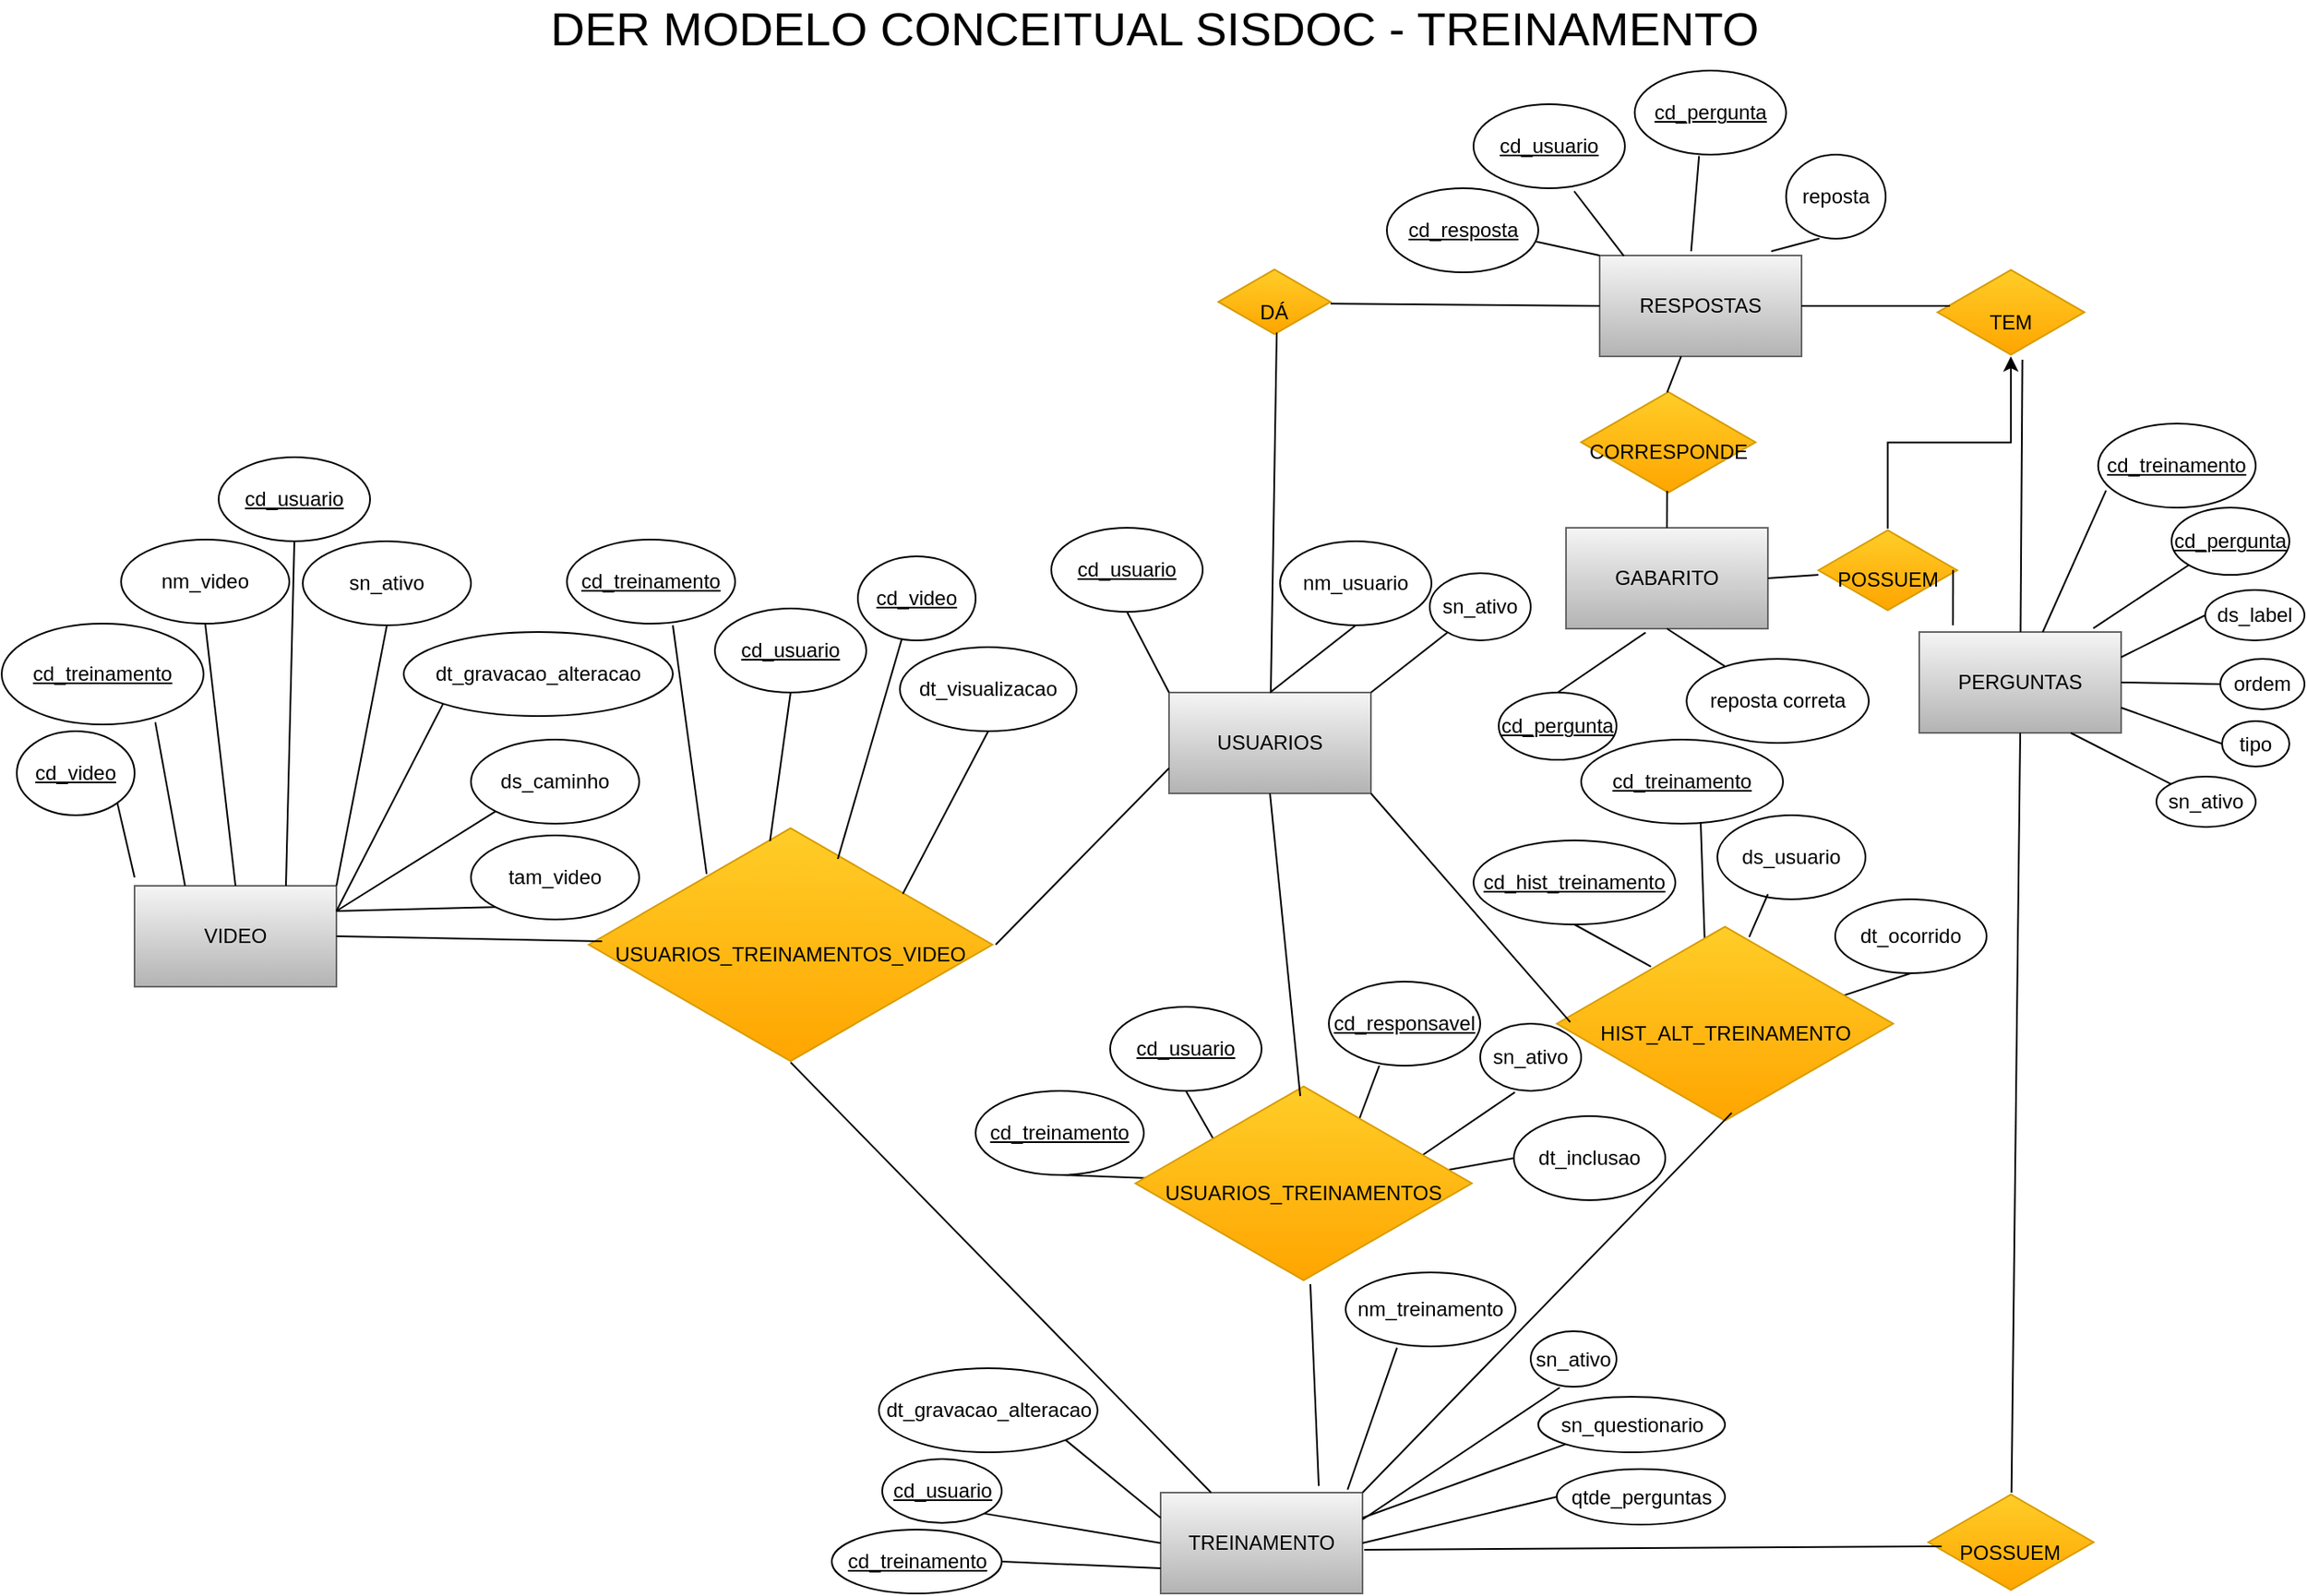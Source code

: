 <mxfile version="20.8.20" type="github">
  <diagram name="Página-1" id="wShxXtrG-JfoHBNT4NPI">
    <mxGraphModel dx="1257" dy="680" grid="1" gridSize="10" guides="1" tooltips="1" connect="1" arrows="1" fold="1" page="1" pageScale="1" pageWidth="1390" pageHeight="980" math="0" shadow="0">
      <root>
        <mxCell id="0" />
        <mxCell id="1" parent="0" />
        <mxCell id="j8kulYyNWZjgf7Js5gf3-1" value="&lt;font style=&quot;font-size: 28px;&quot;&gt;DER MODELO CONCEITUAL SISDOC - TREINAMENTO&lt;/font&gt;" style="text;html=1;strokeColor=none;fillColor=none;align=center;verticalAlign=middle;whiteSpace=wrap;rounded=0;" vertex="1" parent="1">
          <mxGeometry x="21" y="20" width="1349" height="30" as="geometry" />
        </mxCell>
        <mxCell id="j8kulYyNWZjgf7Js5gf3-2" value="VIDEO" style="rounded=0;whiteSpace=wrap;html=1;fillColor=#f5f5f5;gradientColor=#b3b3b3;strokeColor=#666666;" vertex="1" parent="1">
          <mxGeometry x="89" y="545" width="120" height="60" as="geometry" />
        </mxCell>
        <mxCell id="j8kulYyNWZjgf7Js5gf3-3" value="&lt;u&gt;cd_video&lt;/u&gt;" style="ellipse;whiteSpace=wrap;html=1;" vertex="1" parent="1">
          <mxGeometry x="19" y="453" width="70" height="50" as="geometry" />
        </mxCell>
        <mxCell id="j8kulYyNWZjgf7Js5gf3-4" value="&lt;u&gt;cd_treinamento&lt;/u&gt;" style="ellipse;whiteSpace=wrap;html=1;" vertex="1" parent="1">
          <mxGeometry x="10" y="389" width="120" height="60" as="geometry" />
        </mxCell>
        <mxCell id="j8kulYyNWZjgf7Js5gf3-5" value="nm_video" style="ellipse;whiteSpace=wrap;html=1;" vertex="1" parent="1">
          <mxGeometry x="81" y="339" width="100" height="50" as="geometry" />
        </mxCell>
        <mxCell id="j8kulYyNWZjgf7Js5gf3-6" value="&lt;u&gt;cd_usuario&lt;/u&gt;" style="ellipse;whiteSpace=wrap;html=1;" vertex="1" parent="1">
          <mxGeometry x="139" y="290" width="90" height="50" as="geometry" />
        </mxCell>
        <mxCell id="j8kulYyNWZjgf7Js5gf3-7" value="sn_ativo" style="ellipse;whiteSpace=wrap;html=1;" vertex="1" parent="1">
          <mxGeometry x="189.0" y="340" width="100" height="50" as="geometry" />
        </mxCell>
        <mxCell id="j8kulYyNWZjgf7Js5gf3-8" value="dt_gravacao_alteracao" style="ellipse;whiteSpace=wrap;html=1;" vertex="1" parent="1">
          <mxGeometry x="249.0" y="394" width="160" height="50" as="geometry" />
        </mxCell>
        <mxCell id="j8kulYyNWZjgf7Js5gf3-10" value="ds_caminho" style="ellipse;whiteSpace=wrap;html=1;" vertex="1" parent="1">
          <mxGeometry x="289" y="458" width="100" height="50" as="geometry" />
        </mxCell>
        <mxCell id="j8kulYyNWZjgf7Js5gf3-11" value="tam_video" style="ellipse;whiteSpace=wrap;html=1;" vertex="1" parent="1">
          <mxGeometry x="289" y="515" width="100" height="50" as="geometry" />
        </mxCell>
        <mxCell id="j8kulYyNWZjgf7Js5gf3-12" value="" style="endArrow=none;html=1;rounded=0;fontSize=28;entryX=0.761;entryY=0.978;entryDx=0;entryDy=0;entryPerimeter=0;exitX=0.25;exitY=0;exitDx=0;exitDy=0;" edge="1" parent="1" source="j8kulYyNWZjgf7Js5gf3-2" target="j8kulYyNWZjgf7Js5gf3-4">
          <mxGeometry width="50" height="50" relative="1" as="geometry">
            <mxPoint x="289" y="740" as="sourcePoint" />
            <mxPoint x="149" y="1100" as="targetPoint" />
          </mxGeometry>
        </mxCell>
        <mxCell id="j8kulYyNWZjgf7Js5gf3-13" value="" style="endArrow=none;html=1;rounded=0;fontSize=28;entryX=0.5;entryY=1;entryDx=0;entryDy=0;exitX=0.5;exitY=0;exitDx=0;exitDy=0;" edge="1" parent="1" source="j8kulYyNWZjgf7Js5gf3-2" target="j8kulYyNWZjgf7Js5gf3-5">
          <mxGeometry width="50" height="50" relative="1" as="geometry">
            <mxPoint x="219" y="800" as="sourcePoint" />
            <mxPoint x="189" y="1090" as="targetPoint" />
          </mxGeometry>
        </mxCell>
        <mxCell id="j8kulYyNWZjgf7Js5gf3-14" value="" style="endArrow=none;html=1;rounded=0;fontSize=28;entryX=0.5;entryY=1;entryDx=0;entryDy=0;exitX=0.75;exitY=0;exitDx=0;exitDy=0;" edge="1" parent="1" source="j8kulYyNWZjgf7Js5gf3-2" target="j8kulYyNWZjgf7Js5gf3-6">
          <mxGeometry width="50" height="50" relative="1" as="geometry">
            <mxPoint x="369" y="820" as="sourcePoint" />
            <mxPoint x="249" y="1060" as="targetPoint" />
          </mxGeometry>
        </mxCell>
        <mxCell id="j8kulYyNWZjgf7Js5gf3-15" value="" style="endArrow=none;html=1;rounded=0;fontSize=28;entryX=0.5;entryY=1;entryDx=0;entryDy=0;exitX=1;exitY=0;exitDx=0;exitDy=0;" edge="1" parent="1" source="j8kulYyNWZjgf7Js5gf3-2" target="j8kulYyNWZjgf7Js5gf3-7">
          <mxGeometry width="50" height="50" relative="1" as="geometry">
            <mxPoint x="239" y="1150" as="sourcePoint" />
            <mxPoint x="289" y="1100" as="targetPoint" />
          </mxGeometry>
        </mxCell>
        <mxCell id="j8kulYyNWZjgf7Js5gf3-16" value="" style="endArrow=none;html=1;rounded=0;fontSize=28;entryX=0;entryY=1;entryDx=0;entryDy=0;exitX=1;exitY=0.25;exitDx=0;exitDy=0;" edge="1" parent="1" source="j8kulYyNWZjgf7Js5gf3-2" target="j8kulYyNWZjgf7Js5gf3-8">
          <mxGeometry width="50" height="50" relative="1" as="geometry">
            <mxPoint x="319.0" y="1187" as="sourcePoint" />
            <mxPoint x="346.04" y="1140" as="targetPoint" />
          </mxGeometry>
        </mxCell>
        <mxCell id="j8kulYyNWZjgf7Js5gf3-17" value="" style="endArrow=none;html=1;rounded=0;fontSize=28;entryX=0;entryY=1;entryDx=0;entryDy=0;exitX=1;exitY=0.25;exitDx=0;exitDy=0;" edge="1" parent="1" source="j8kulYyNWZjgf7Js5gf3-2" target="j8kulYyNWZjgf7Js5gf3-10">
          <mxGeometry width="50" height="50" relative="1" as="geometry">
            <mxPoint x="336.04" y="1190" as="sourcePoint" />
            <mxPoint x="366.04" y="1116" as="targetPoint" />
          </mxGeometry>
        </mxCell>
        <mxCell id="j8kulYyNWZjgf7Js5gf3-18" value="" style="endArrow=none;html=1;rounded=0;fontSize=28;entryX=0;entryY=1;entryDx=0;entryDy=0;exitX=1;exitY=0.25;exitDx=0;exitDy=0;" edge="1" parent="1" source="j8kulYyNWZjgf7Js5gf3-2" target="j8kulYyNWZjgf7Js5gf3-11">
          <mxGeometry width="50" height="50" relative="1" as="geometry">
            <mxPoint x="336.04" y="1220" as="sourcePoint" />
            <mxPoint x="376.04" y="1180" as="targetPoint" />
          </mxGeometry>
        </mxCell>
        <mxCell id="j8kulYyNWZjgf7Js5gf3-19" value="" style="endArrow=none;html=1;rounded=0;fontSize=28;entryX=1;entryY=1;entryDx=0;entryDy=0;" edge="1" parent="1" target="j8kulYyNWZjgf7Js5gf3-3">
          <mxGeometry width="50" height="50" relative="1" as="geometry">
            <mxPoint x="89" y="540" as="sourcePoint" />
            <mxPoint x="729" y="950" as="targetPoint" />
          </mxGeometry>
        </mxCell>
        <mxCell id="j8kulYyNWZjgf7Js5gf3-20" value="TREINAMENTO" style="rounded=0;whiteSpace=wrap;html=1;fillColor=#f5f5f5;gradientColor=#b3b3b3;strokeColor=#666666;" vertex="1" parent="1">
          <mxGeometry x="699" y="906" width="120" height="60" as="geometry" />
        </mxCell>
        <mxCell id="j8kulYyNWZjgf7Js5gf3-21" value="&lt;u&gt;cd_treinamento&lt;/u&gt;" style="ellipse;whiteSpace=wrap;html=1;" vertex="1" parent="1">
          <mxGeometry x="503.5" y="928" width="101" height="38" as="geometry" />
        </mxCell>
        <mxCell id="j8kulYyNWZjgf7Js5gf3-22" value="&lt;u&gt;cd_usuario&lt;/u&gt;" style="ellipse;whiteSpace=wrap;html=1;" vertex="1" parent="1">
          <mxGeometry x="533.5" y="886" width="71" height="38" as="geometry" />
        </mxCell>
        <mxCell id="j8kulYyNWZjgf7Js5gf3-23" value="dt_gravacao_alteracao" style="ellipse;whiteSpace=wrap;html=1;" vertex="1" parent="1">
          <mxGeometry x="531.5" y="832" width="130" height="50" as="geometry" />
        </mxCell>
        <mxCell id="j8kulYyNWZjgf7Js5gf3-24" value="nm_treinamento" style="ellipse;whiteSpace=wrap;html=1;" vertex="1" parent="1">
          <mxGeometry x="809" y="775" width="101" height="44" as="geometry" />
        </mxCell>
        <mxCell id="j8kulYyNWZjgf7Js5gf3-26" value="sn_ativo" style="ellipse;whiteSpace=wrap;html=1;" vertex="1" parent="1">
          <mxGeometry x="919" y="810" width="51" height="33" as="geometry" />
        </mxCell>
        <mxCell id="j8kulYyNWZjgf7Js5gf3-27" value="" style="endArrow=none;html=1;rounded=0;fontSize=28;exitX=1;exitY=0.5;exitDx=0;exitDy=0;entryX=0;entryY=0.75;entryDx=0;entryDy=0;" edge="1" parent="1" source="j8kulYyNWZjgf7Js5gf3-21" target="j8kulYyNWZjgf7Js5gf3-20">
          <mxGeometry width="50" height="50" relative="1" as="geometry">
            <mxPoint x="609" y="882" as="sourcePoint" />
            <mxPoint x="659" y="832" as="targetPoint" />
          </mxGeometry>
        </mxCell>
        <mxCell id="j8kulYyNWZjgf7Js5gf3-28" value="" style="endArrow=none;html=1;rounded=0;fontSize=28;entryX=1;entryY=1;entryDx=0;entryDy=0;exitX=0;exitY=0.5;exitDx=0;exitDy=0;" edge="1" parent="1" source="j8kulYyNWZjgf7Js5gf3-20" target="j8kulYyNWZjgf7Js5gf3-22">
          <mxGeometry width="50" height="50" relative="1" as="geometry">
            <mxPoint x="609" y="882" as="sourcePoint" />
            <mxPoint x="659" y="832" as="targetPoint" />
          </mxGeometry>
        </mxCell>
        <mxCell id="j8kulYyNWZjgf7Js5gf3-29" value="" style="endArrow=none;html=1;rounded=0;fontSize=28;entryX=1;entryY=1;entryDx=0;entryDy=0;exitX=0;exitY=0.25;exitDx=0;exitDy=0;" edge="1" parent="1" source="j8kulYyNWZjgf7Js5gf3-20" target="j8kulYyNWZjgf7Js5gf3-23">
          <mxGeometry width="50" height="50" relative="1" as="geometry">
            <mxPoint x="609" y="882" as="sourcePoint" />
            <mxPoint x="659" y="832" as="targetPoint" />
          </mxGeometry>
        </mxCell>
        <mxCell id="j8kulYyNWZjgf7Js5gf3-30" value="" style="endArrow=none;html=1;rounded=0;fontSize=28;entryX=0.302;entryY=1.019;entryDx=0;entryDy=0;entryPerimeter=0;exitX=0.926;exitY=-0.029;exitDx=0;exitDy=0;exitPerimeter=0;" edge="1" parent="1" source="j8kulYyNWZjgf7Js5gf3-20" target="j8kulYyNWZjgf7Js5gf3-24">
          <mxGeometry width="50" height="50" relative="1" as="geometry">
            <mxPoint x="800" y="900" as="sourcePoint" />
            <mxPoint x="659" y="832" as="targetPoint" />
          </mxGeometry>
        </mxCell>
        <mxCell id="j8kulYyNWZjgf7Js5gf3-31" value="" style="endArrow=none;html=1;rounded=0;fontSize=28;entryX=0.338;entryY=1.015;entryDx=0;entryDy=0;entryPerimeter=0;" edge="1" parent="1" target="j8kulYyNWZjgf7Js5gf3-26">
          <mxGeometry width="50" height="50" relative="1" as="geometry">
            <mxPoint x="819" y="922" as="sourcePoint" />
            <mxPoint x="659" y="832" as="targetPoint" />
          </mxGeometry>
        </mxCell>
        <mxCell id="j8kulYyNWZjgf7Js5gf3-33" value="&lt;u&gt;cd_treinamento&lt;/u&gt;" style="ellipse;whiteSpace=wrap;html=1;" vertex="1" parent="1">
          <mxGeometry x="589" y="667" width="100" height="50" as="geometry" />
        </mxCell>
        <mxCell id="j8kulYyNWZjgf7Js5gf3-34" value="&lt;u&gt;cd_usuario&lt;/u&gt;" style="ellipse;whiteSpace=wrap;html=1;" vertex="1" parent="1">
          <mxGeometry x="669" y="617" width="90" height="50" as="geometry" />
        </mxCell>
        <mxCell id="j8kulYyNWZjgf7Js5gf3-35" value="dt_inclusao" style="ellipse;whiteSpace=wrap;html=1;" vertex="1" parent="1">
          <mxGeometry x="909" y="682" width="90" height="50" as="geometry" />
        </mxCell>
        <mxCell id="j8kulYyNWZjgf7Js5gf3-36" value="&lt;u&gt;cd_responsavel&lt;/u&gt;" style="ellipse;whiteSpace=wrap;html=1;" vertex="1" parent="1">
          <mxGeometry x="799" y="602" width="90" height="50" as="geometry" />
        </mxCell>
        <mxCell id="j8kulYyNWZjgf7Js5gf3-37" value="sn_ativo" style="ellipse;whiteSpace=wrap;html=1;" vertex="1" parent="1">
          <mxGeometry x="889" y="627" width="60" height="40" as="geometry" />
        </mxCell>
        <mxCell id="j8kulYyNWZjgf7Js5gf3-38" value="" style="endArrow=none;html=1;rounded=0;fontSize=28;exitX=0.5;exitY=1;exitDx=0;exitDy=0;entryX=0.048;entryY=0.475;entryDx=0;entryDy=0;entryPerimeter=0;" edge="1" parent="1" source="j8kulYyNWZjgf7Js5gf3-33" target="j8kulYyNWZjgf7Js5gf3-43">
          <mxGeometry width="50" height="50" relative="1" as="geometry">
            <mxPoint x="759" y="607" as="sourcePoint" />
            <mxPoint x="729" y="747" as="targetPoint" />
          </mxGeometry>
        </mxCell>
        <mxCell id="j8kulYyNWZjgf7Js5gf3-39" value="" style="endArrow=none;html=1;rounded=0;fontSize=28;exitX=0.5;exitY=1;exitDx=0;exitDy=0;entryX=0.25;entryY=0.333;entryDx=0;entryDy=0;entryPerimeter=0;" edge="1" parent="1" source="j8kulYyNWZjgf7Js5gf3-34" target="j8kulYyNWZjgf7Js5gf3-43">
          <mxGeometry width="50" height="50" relative="1" as="geometry">
            <mxPoint x="759" y="607" as="sourcePoint" />
            <mxPoint x="774" y="747" as="targetPoint" />
          </mxGeometry>
        </mxCell>
        <mxCell id="j8kulYyNWZjgf7Js5gf3-40" value="" style="endArrow=none;html=1;rounded=0;fontSize=28;entryX=0;entryY=0.5;entryDx=0;entryDy=0;exitX=0.93;exitY=0.433;exitDx=0;exitDy=0;exitPerimeter=0;" edge="1" parent="1" source="j8kulYyNWZjgf7Js5gf3-43" target="j8kulYyNWZjgf7Js5gf3-35">
          <mxGeometry width="50" height="50" relative="1" as="geometry">
            <mxPoint x="819" y="767" as="sourcePoint" />
            <mxPoint x="809" y="557" as="targetPoint" />
          </mxGeometry>
        </mxCell>
        <mxCell id="j8kulYyNWZjgf7Js5gf3-41" value="" style="endArrow=none;html=1;rounded=0;fontSize=28;exitX=0.65;exitY=0.25;exitDx=0;exitDy=0;entryX=0.333;entryY=1;entryDx=0;entryDy=0;exitPerimeter=0;entryPerimeter=0;" edge="1" parent="1" source="j8kulYyNWZjgf7Js5gf3-43" target="j8kulYyNWZjgf7Js5gf3-36">
          <mxGeometry width="50" height="50" relative="1" as="geometry">
            <mxPoint x="864" y="747" as="sourcePoint" />
            <mxPoint x="904" y="637" as="targetPoint" />
          </mxGeometry>
        </mxCell>
        <mxCell id="j8kulYyNWZjgf7Js5gf3-42" value="" style="endArrow=none;html=1;rounded=0;fontSize=28;exitX=0.843;exitY=0.372;exitDx=0;exitDy=0;entryX=0.343;entryY=1.02;entryDx=0;entryDy=0;entryPerimeter=0;exitPerimeter=0;" edge="1" parent="1" source="j8kulYyNWZjgf7Js5gf3-43" target="j8kulYyNWZjgf7Js5gf3-37">
          <mxGeometry width="50" height="50" relative="1" as="geometry">
            <mxPoint x="909" y="747" as="sourcePoint" />
            <mxPoint x="809" y="557" as="targetPoint" />
          </mxGeometry>
        </mxCell>
        <mxCell id="j8kulYyNWZjgf7Js5gf3-43" value="&lt;font style=&quot;font-size: 12px;&quot;&gt;USUARIOS_TREINAMENTOS&lt;/font&gt;" style="html=1;whiteSpace=wrap;aspect=fixed;shape=isoRectangle;fontSize=28;fillColor=#ffcd28;gradientColor=#ffa500;strokeColor=#d79b00;" vertex="1" parent="1">
          <mxGeometry x="684" y="662" width="200" height="120" as="geometry" />
        </mxCell>
        <mxCell id="j8kulYyNWZjgf7Js5gf3-44" value="&lt;font style=&quot;font-size: 12px;&quot;&gt;USUARIOS_TREINAMENTOS_VIDEO&lt;/font&gt;" style="html=1;whiteSpace=wrap;aspect=fixed;shape=isoRectangle;fontSize=28;fillColor=#ffcd28;gradientColor=#ffa500;strokeColor=#d79b00;" vertex="1" parent="1">
          <mxGeometry x="359" y="508" width="240" height="144" as="geometry" />
        </mxCell>
        <mxCell id="j8kulYyNWZjgf7Js5gf3-45" value="&lt;u&gt;cd_treinamento&lt;/u&gt;" style="ellipse;whiteSpace=wrap;html=1;" vertex="1" parent="1">
          <mxGeometry x="346.04" y="339" width="100" height="50" as="geometry" />
        </mxCell>
        <mxCell id="j8kulYyNWZjgf7Js5gf3-46" value="&lt;u&gt;cd_usuario&lt;/u&gt;" style="ellipse;whiteSpace=wrap;html=1;" vertex="1" parent="1">
          <mxGeometry x="434" y="380" width="90" height="50" as="geometry" />
        </mxCell>
        <mxCell id="j8kulYyNWZjgf7Js5gf3-47" value="&lt;u&gt;cd_video&lt;/u&gt;" style="ellipse;whiteSpace=wrap;html=1;" vertex="1" parent="1">
          <mxGeometry x="519" y="349" width="70" height="50" as="geometry" />
        </mxCell>
        <mxCell id="j8kulYyNWZjgf7Js5gf3-48" value="dt_visualizacao" style="ellipse;whiteSpace=wrap;html=1;" vertex="1" parent="1">
          <mxGeometry x="544" y="403" width="105" height="50" as="geometry" />
        </mxCell>
        <mxCell id="j8kulYyNWZjgf7Js5gf3-49" value="" style="endArrow=none;html=1;rounded=0;fontSize=12;entryX=0.5;entryY=1;entryDx=0;entryDy=0;exitX=0.778;exitY=0.29;exitDx=0;exitDy=0;exitPerimeter=0;" edge="1" parent="1" source="j8kulYyNWZjgf7Js5gf3-44" target="j8kulYyNWZjgf7Js5gf3-48">
          <mxGeometry width="50" height="50" relative="1" as="geometry">
            <mxPoint x="319" y="800" as="sourcePoint" />
            <mxPoint x="369" y="750" as="targetPoint" />
          </mxGeometry>
        </mxCell>
        <mxCell id="j8kulYyNWZjgf7Js5gf3-50" value="" style="endArrow=none;html=1;rounded=0;fontSize=12;entryX=0.372;entryY=0.988;entryDx=0;entryDy=0;entryPerimeter=0;exitX=0.617;exitY=0.146;exitDx=0;exitDy=0;exitPerimeter=0;" edge="1" parent="1" source="j8kulYyNWZjgf7Js5gf3-44" target="j8kulYyNWZjgf7Js5gf3-47">
          <mxGeometry width="50" height="50" relative="1" as="geometry">
            <mxPoint x="469" y="810" as="sourcePoint" />
            <mxPoint x="369" y="750" as="targetPoint" />
          </mxGeometry>
        </mxCell>
        <mxCell id="j8kulYyNWZjgf7Js5gf3-51" value="" style="endArrow=none;html=1;rounded=0;fontSize=12;entryX=0.5;entryY=1;entryDx=0;entryDy=0;exitX=0.449;exitY=0.072;exitDx=0;exitDy=0;exitPerimeter=0;" edge="1" parent="1" source="j8kulYyNWZjgf7Js5gf3-44" target="j8kulYyNWZjgf7Js5gf3-46">
          <mxGeometry width="50" height="50" relative="1" as="geometry">
            <mxPoint x="319" y="800" as="sourcePoint" />
            <mxPoint x="369" y="750" as="targetPoint" />
          </mxGeometry>
        </mxCell>
        <mxCell id="j8kulYyNWZjgf7Js5gf3-52" value="" style="endArrow=none;html=1;rounded=0;fontSize=12;entryX=0.292;entryY=0.208;entryDx=0;entryDy=0;entryPerimeter=0;" edge="1" parent="1" target="j8kulYyNWZjgf7Js5gf3-44">
          <mxGeometry width="50" height="50" relative="1" as="geometry">
            <mxPoint x="409" y="390" as="sourcePoint" />
            <mxPoint x="369" y="750" as="targetPoint" />
          </mxGeometry>
        </mxCell>
        <mxCell id="j8kulYyNWZjgf7Js5gf3-54" value="&lt;u&gt;cd_hist_treinamento&lt;/u&gt;" style="ellipse;whiteSpace=wrap;html=1;" vertex="1" parent="1">
          <mxGeometry x="885" y="518" width="120" height="50" as="geometry" />
        </mxCell>
        <mxCell id="j8kulYyNWZjgf7Js5gf3-55" value="&lt;u&gt;cd_treinamento&lt;/u&gt;" style="ellipse;whiteSpace=wrap;html=1;" vertex="1" parent="1">
          <mxGeometry x="949" y="458" width="120" height="50" as="geometry" />
        </mxCell>
        <mxCell id="j8kulYyNWZjgf7Js5gf3-56" value="ds_usuario" style="ellipse;whiteSpace=wrap;html=1;" vertex="1" parent="1">
          <mxGeometry x="1030" y="503" width="88" height="50" as="geometry" />
        </mxCell>
        <mxCell id="j8kulYyNWZjgf7Js5gf3-57" value="dt_ocorrido" style="ellipse;whiteSpace=wrap;html=1;" vertex="1" parent="1">
          <mxGeometry x="1100" y="553" width="90" height="44" as="geometry" />
        </mxCell>
        <mxCell id="j8kulYyNWZjgf7Js5gf3-58" value="" style="endArrow=none;html=1;rounded=0;fontSize=12;exitX=0.5;exitY=1;exitDx=0;exitDy=0;entryX=0.28;entryY=0.217;entryDx=0;entryDy=0;entryPerimeter=0;" edge="1" parent="1" source="j8kulYyNWZjgf7Js5gf3-54" target="j8kulYyNWZjgf7Js5gf3-74">
          <mxGeometry width="50" height="50" relative="1" as="geometry">
            <mxPoint x="989" y="392" as="sourcePoint" />
            <mxPoint x="1019" y="522" as="targetPoint" />
          </mxGeometry>
        </mxCell>
        <mxCell id="j8kulYyNWZjgf7Js5gf3-59" value="" style="endArrow=none;html=1;rounded=0;fontSize=12;exitX=0.592;exitY=0.982;exitDx=0;exitDy=0;exitPerimeter=0;entryX=0.44;entryY=0.108;entryDx=0;entryDy=0;entryPerimeter=0;" edge="1" parent="1" source="j8kulYyNWZjgf7Js5gf3-55" target="j8kulYyNWZjgf7Js5gf3-74">
          <mxGeometry width="50" height="50" relative="1" as="geometry">
            <mxPoint x="989" y="392" as="sourcePoint" />
            <mxPoint x="1059" y="532" as="targetPoint" />
          </mxGeometry>
        </mxCell>
        <mxCell id="j8kulYyNWZjgf7Js5gf3-60" value="" style="endArrow=none;html=1;rounded=0;fontSize=12;entryX=0.572;entryY=0.07;entryDx=0;entryDy=0;entryPerimeter=0;" edge="1" parent="1" target="j8kulYyNWZjgf7Js5gf3-74">
          <mxGeometry width="50" height="50" relative="1" as="geometry">
            <mxPoint x="1060" y="550" as="sourcePoint" />
            <mxPoint x="1093.4" y="520.44" as="targetPoint" />
          </mxGeometry>
        </mxCell>
        <mxCell id="j8kulYyNWZjgf7Js5gf3-61" value="" style="endArrow=none;html=1;rounded=0;fontSize=12;exitX=0.5;exitY=1;exitDx=0;exitDy=0;entryX=0.84;entryY=0.367;entryDx=0;entryDy=0;entryPerimeter=0;" edge="1" parent="1" source="j8kulYyNWZjgf7Js5gf3-57" target="j8kulYyNWZjgf7Js5gf3-74">
          <mxGeometry width="50" height="50" relative="1" as="geometry">
            <mxPoint x="989" y="392" as="sourcePoint" />
            <mxPoint x="1147.64" y="520.44" as="targetPoint" />
          </mxGeometry>
        </mxCell>
        <mxCell id="j8kulYyNWZjgf7Js5gf3-62" value="USUARIOS" style="rounded=0;whiteSpace=wrap;html=1;fillColor=#f5f5f5;gradientColor=#b3b3b3;strokeColor=#666666;" vertex="1" parent="1">
          <mxGeometry x="704" y="430" width="120" height="60" as="geometry" />
        </mxCell>
        <mxCell id="j8kulYyNWZjgf7Js5gf3-63" value="&lt;u&gt;cd_usuario&lt;/u&gt;" style="ellipse;whiteSpace=wrap;html=1;" vertex="1" parent="1">
          <mxGeometry x="634" y="332" width="90" height="50" as="geometry" />
        </mxCell>
        <mxCell id="j8kulYyNWZjgf7Js5gf3-64" value="nm_usuario" style="ellipse;whiteSpace=wrap;html=1;" vertex="1" parent="1">
          <mxGeometry x="770" y="340" width="90" height="50" as="geometry" />
        </mxCell>
        <mxCell id="j8kulYyNWZjgf7Js5gf3-65" value="sn_ativo" style="ellipse;whiteSpace=wrap;html=1;" vertex="1" parent="1">
          <mxGeometry x="859" y="359" width="60" height="40" as="geometry" />
        </mxCell>
        <mxCell id="j8kulYyNWZjgf7Js5gf3-66" value="" style="endArrow=none;html=1;rounded=0;fontSize=12;exitX=0;exitY=0;exitDx=0;exitDy=0;entryX=0.5;entryY=1;entryDx=0;entryDy=0;" edge="1" parent="1" source="j8kulYyNWZjgf7Js5gf3-62" target="j8kulYyNWZjgf7Js5gf3-63">
          <mxGeometry width="50" height="50" relative="1" as="geometry">
            <mxPoint x="704" y="570" as="sourcePoint" />
            <mxPoint x="754" y="520" as="targetPoint" />
          </mxGeometry>
        </mxCell>
        <mxCell id="j8kulYyNWZjgf7Js5gf3-67" value="" style="endArrow=none;html=1;rounded=0;fontSize=12;exitX=0.5;exitY=0;exitDx=0;exitDy=0;entryX=0.5;entryY=1;entryDx=0;entryDy=0;" edge="1" parent="1" source="j8kulYyNWZjgf7Js5gf3-62" target="j8kulYyNWZjgf7Js5gf3-64">
          <mxGeometry width="50" height="50" relative="1" as="geometry">
            <mxPoint x="704" y="570" as="sourcePoint" />
            <mxPoint x="779" y="380" as="targetPoint" />
          </mxGeometry>
        </mxCell>
        <mxCell id="j8kulYyNWZjgf7Js5gf3-68" value="" style="endArrow=none;html=1;rounded=0;fontSize=12;" edge="1" parent="1" target="j8kulYyNWZjgf7Js5gf3-65">
          <mxGeometry width="50" height="50" relative="1" as="geometry">
            <mxPoint x="824" y="430" as="sourcePoint" />
            <mxPoint x="754" y="520" as="targetPoint" />
          </mxGeometry>
        </mxCell>
        <mxCell id="j8kulYyNWZjgf7Js5gf3-73" value="" style="endArrow=none;html=1;rounded=0;fontSize=12;entryX=1;entryY=0.5;entryDx=0;entryDy=0;exitX=0.033;exitY=0.486;exitDx=0;exitDy=0;exitPerimeter=0;" edge="1" parent="1" source="j8kulYyNWZjgf7Js5gf3-44" target="j8kulYyNWZjgf7Js5gf3-2">
          <mxGeometry width="50" height="50" relative="1" as="geometry">
            <mxPoint x="279" y="800" as="sourcePoint" />
            <mxPoint x="329" y="750" as="targetPoint" />
          </mxGeometry>
        </mxCell>
        <mxCell id="j8kulYyNWZjgf7Js5gf3-74" value="&lt;font style=&quot;font-size: 12px;&quot;&gt;HIST_ALT_TREINAMENTO&lt;/font&gt;" style="html=1;whiteSpace=wrap;aspect=fixed;shape=isoRectangle;fontSize=28;fillColor=#ffcd28;gradientColor=#ffa500;strokeColor=#d79b00;" vertex="1" parent="1">
          <mxGeometry x="934.5" y="567" width="200" height="120" as="geometry" />
        </mxCell>
        <mxCell id="j8kulYyNWZjgf7Js5gf3-84" value="" style="endArrow=none;html=1;rounded=0;fontSize=12;entryX=0.5;entryY=1;entryDx=0;entryDy=0;exitX=0.49;exitY=0.067;exitDx=0;exitDy=0;exitPerimeter=0;" edge="1" parent="1" source="j8kulYyNWZjgf7Js5gf3-43" target="j8kulYyNWZjgf7Js5gf3-62">
          <mxGeometry width="50" height="50" relative="1" as="geometry">
            <mxPoint x="599" y="822" as="sourcePoint" />
            <mxPoint x="649" y="772" as="targetPoint" />
          </mxGeometry>
        </mxCell>
        <mxCell id="j8kulYyNWZjgf7Js5gf3-86" value="" style="endArrow=none;html=1;rounded=0;fontSize=12;entryX=0.52;entryY=1;entryDx=0;entryDy=0;entryPerimeter=0;" edge="1" parent="1" target="j8kulYyNWZjgf7Js5gf3-43">
          <mxGeometry width="50" height="50" relative="1" as="geometry">
            <mxPoint x="793" y="902" as="sourcePoint" />
            <mxPoint x="649" y="772" as="targetPoint" />
          </mxGeometry>
        </mxCell>
        <mxCell id="j8kulYyNWZjgf7Js5gf3-87" value="" style="endArrow=none;html=1;rounded=0;fontSize=12;entryX=0;entryY=0.75;entryDx=0;entryDy=0;exitX=1.008;exitY=0.5;exitDx=0;exitDy=0;exitPerimeter=0;" edge="1" parent="1" source="j8kulYyNWZjgf7Js5gf3-44" target="j8kulYyNWZjgf7Js5gf3-62">
          <mxGeometry width="50" height="50" relative="1" as="geometry">
            <mxPoint x="539" y="562" as="sourcePoint" />
            <mxPoint x="649" y="772" as="targetPoint" />
          </mxGeometry>
        </mxCell>
        <mxCell id="j8kulYyNWZjgf7Js5gf3-88" value="" style="endArrow=none;html=1;rounded=0;fontSize=12;entryX=0.04;entryY=0.492;entryDx=0;entryDy=0;entryPerimeter=0;exitX=1;exitY=1;exitDx=0;exitDy=0;" edge="1" parent="1" source="j8kulYyNWZjgf7Js5gf3-62" target="j8kulYyNWZjgf7Js5gf3-74">
          <mxGeometry width="50" height="50" relative="1" as="geometry">
            <mxPoint x="599" y="822" as="sourcePoint" />
            <mxPoint x="649" y="772" as="targetPoint" />
          </mxGeometry>
        </mxCell>
        <mxCell id="j8kulYyNWZjgf7Js5gf3-89" value="" style="endArrow=none;html=1;rounded=0;fontSize=12;entryX=0.25;entryY=0;entryDx=0;entryDy=0;" edge="1" parent="1" target="j8kulYyNWZjgf7Js5gf3-20">
          <mxGeometry width="50" height="50" relative="1" as="geometry">
            <mxPoint x="479" y="650" as="sourcePoint" />
            <mxPoint x="699" y="790" as="targetPoint" />
          </mxGeometry>
        </mxCell>
        <mxCell id="j8kulYyNWZjgf7Js5gf3-90" value="" style="endArrow=none;html=1;rounded=0;fontSize=12;entryX=0.52;entryY=0.942;entryDx=0;entryDy=0;entryPerimeter=0;exitX=1;exitY=0;exitDx=0;exitDy=0;" edge="1" parent="1" source="j8kulYyNWZjgf7Js5gf3-20" target="j8kulYyNWZjgf7Js5gf3-74">
          <mxGeometry width="50" height="50" relative="1" as="geometry">
            <mxPoint x="599" y="822" as="sourcePoint" />
            <mxPoint x="649" y="772" as="targetPoint" />
          </mxGeometry>
        </mxCell>
        <mxCell id="j8kulYyNWZjgf7Js5gf3-93" value="PERGUNTAS" style="rounded=0;whiteSpace=wrap;html=1;fillColor=#f5f5f5;gradientColor=#b3b3b3;strokeColor=#666666;" vertex="1" parent="1">
          <mxGeometry x="1150" y="394" width="120" height="60" as="geometry" />
        </mxCell>
        <mxCell id="j8kulYyNWZjgf7Js5gf3-94" value="&lt;font style=&quot;font-size: 12px;&quot;&gt;POSSUEM&lt;/font&gt;" style="html=1;whiteSpace=wrap;aspect=fixed;shape=isoRectangle;fontSize=28;fillColor=#ffcd28;gradientColor=#ffa500;strokeColor=#d79b00;" vertex="1" parent="1">
          <mxGeometry x="1155.33" y="906" width="98.33" height="59" as="geometry" />
        </mxCell>
        <mxCell id="j8kulYyNWZjgf7Js5gf3-95" value="" style="endArrow=none;html=1;rounded=0;fontSize=12;entryX=0.081;entryY=0.542;entryDx=0;entryDy=0;entryPerimeter=0;" edge="1" parent="1" target="j8kulYyNWZjgf7Js5gf3-94">
          <mxGeometry width="50" height="50" relative="1" as="geometry">
            <mxPoint x="820" y="940" as="sourcePoint" />
            <mxPoint x="1190" y="860" as="targetPoint" />
          </mxGeometry>
        </mxCell>
        <mxCell id="j8kulYyNWZjgf7Js5gf3-96" value="" style="endArrow=none;html=1;rounded=0;fontSize=12;entryX=0.5;entryY=1;entryDx=0;entryDy=0;" edge="1" parent="1" source="j8kulYyNWZjgf7Js5gf3-94" target="j8kulYyNWZjgf7Js5gf3-93">
          <mxGeometry width="50" height="50" relative="1" as="geometry">
            <mxPoint x="640" y="860" as="sourcePoint" />
            <mxPoint x="690" y="810" as="targetPoint" />
          </mxGeometry>
        </mxCell>
        <mxCell id="j8kulYyNWZjgf7Js5gf3-97" value="RESPOSTAS" style="rounded=0;whiteSpace=wrap;html=1;fillColor=#f5f5f5;gradientColor=#b3b3b3;strokeColor=#666666;" vertex="1" parent="1">
          <mxGeometry x="960" y="170" width="120" height="60" as="geometry" />
        </mxCell>
        <mxCell id="j8kulYyNWZjgf7Js5gf3-98" value="&lt;font style=&quot;font-size: 12px;&quot;&gt;TEM&lt;/font&gt;" style="html=1;whiteSpace=wrap;aspect=fixed;shape=isoRectangle;fontSize=28;fillColor=#ffcd28;gradientColor=#ffa500;strokeColor=#d79b00;" vertex="1" parent="1">
          <mxGeometry x="1160.83" y="177.6" width="87.33" height="52.4" as="geometry" />
        </mxCell>
        <mxCell id="j8kulYyNWZjgf7Js5gf3-99" value="" style="endArrow=none;html=1;rounded=0;fontSize=12;entryX=0.578;entryY=1.038;entryDx=0;entryDy=0;entryPerimeter=0;" edge="1" parent="1" source="j8kulYyNWZjgf7Js5gf3-93" target="j8kulYyNWZjgf7Js5gf3-98">
          <mxGeometry width="50" height="50" relative="1" as="geometry">
            <mxPoint x="640" y="660" as="sourcePoint" />
            <mxPoint x="690" y="610" as="targetPoint" />
          </mxGeometry>
        </mxCell>
        <mxCell id="j8kulYyNWZjgf7Js5gf3-100" value="" style="endArrow=none;html=1;rounded=0;fontSize=12;exitX=1;exitY=0.5;exitDx=0;exitDy=0;entryX=0.084;entryY=0.427;entryDx=0;entryDy=0;entryPerimeter=0;" edge="1" parent="1" source="j8kulYyNWZjgf7Js5gf3-97" target="j8kulYyNWZjgf7Js5gf3-98">
          <mxGeometry width="50" height="50" relative="1" as="geometry">
            <mxPoint x="640" y="570" as="sourcePoint" />
            <mxPoint x="1170" y="207" as="targetPoint" />
          </mxGeometry>
        </mxCell>
        <mxCell id="j8kulYyNWZjgf7Js5gf3-103" value="&lt;font style=&quot;font-size: 12px;&quot;&gt;DÁ&lt;/font&gt;" style="html=1;whiteSpace=wrap;aspect=fixed;shape=isoRectangle;fontSize=28;fillColor=#ffcd28;gradientColor=#ffa500;strokeColor=#d79b00;" vertex="1" parent="1">
          <mxGeometry x="733.34" y="177.6" width="66.66" height="40" as="geometry" />
        </mxCell>
        <mxCell id="j8kulYyNWZjgf7Js5gf3-104" value="" style="endArrow=none;html=1;rounded=0;fontSize=12;entryX=0.52;entryY=0.957;entryDx=0;entryDy=0;entryPerimeter=0;" edge="1" parent="1" source="j8kulYyNWZjgf7Js5gf3-62" target="j8kulYyNWZjgf7Js5gf3-103">
          <mxGeometry width="50" height="50" relative="1" as="geometry">
            <mxPoint x="640" y="660" as="sourcePoint" />
            <mxPoint x="690" y="610" as="targetPoint" />
          </mxGeometry>
        </mxCell>
        <mxCell id="j8kulYyNWZjgf7Js5gf3-106" value="" style="endArrow=none;html=1;rounded=0;fontSize=12;entryX=1;entryY=0.526;entryDx=0;entryDy=0;entryPerimeter=0;exitX=0;exitY=0.5;exitDx=0;exitDy=0;" edge="1" parent="1" source="j8kulYyNWZjgf7Js5gf3-97" target="j8kulYyNWZjgf7Js5gf3-103">
          <mxGeometry width="50" height="50" relative="1" as="geometry">
            <mxPoint x="640" y="570" as="sourcePoint" />
            <mxPoint x="690" y="520" as="targetPoint" />
          </mxGeometry>
        </mxCell>
        <mxCell id="j8kulYyNWZjgf7Js5gf3-107" value="&lt;u&gt;cd_resposta&lt;/u&gt;" style="ellipse;whiteSpace=wrap;html=1;" vertex="1" parent="1">
          <mxGeometry x="833.5" y="130" width="90" height="50" as="geometry" />
        </mxCell>
        <mxCell id="j8kulYyNWZjgf7Js5gf3-108" value="&lt;u&gt;cd_usuario&lt;/u&gt;" style="ellipse;whiteSpace=wrap;html=1;" vertex="1" parent="1">
          <mxGeometry x="885" y="80" width="90" height="50" as="geometry" />
        </mxCell>
        <mxCell id="j8kulYyNWZjgf7Js5gf3-109" value="&lt;u&gt;cd_pergunta&lt;/u&gt;" style="ellipse;whiteSpace=wrap;html=1;" vertex="1" parent="1">
          <mxGeometry x="980.83" y="60" width="90" height="50" as="geometry" />
        </mxCell>
        <mxCell id="j8kulYyNWZjgf7Js5gf3-110" value="reposta" style="ellipse;whiteSpace=wrap;html=1;" vertex="1" parent="1">
          <mxGeometry x="1070.83" y="110" width="59.17" height="50" as="geometry" />
        </mxCell>
        <mxCell id="j8kulYyNWZjgf7Js5gf3-111" value="" style="endArrow=none;html=1;rounded=0;fontSize=12;entryX=0.986;entryY=0.635;entryDx=0;entryDy=0;entryPerimeter=0;exitX=0;exitY=0;exitDx=0;exitDy=0;" edge="1" parent="1" source="j8kulYyNWZjgf7Js5gf3-97" target="j8kulYyNWZjgf7Js5gf3-107">
          <mxGeometry width="50" height="50" relative="1" as="geometry">
            <mxPoint x="910" y="180" as="sourcePoint" />
            <mxPoint x="960" y="130" as="targetPoint" />
          </mxGeometry>
        </mxCell>
        <mxCell id="j8kulYyNWZjgf7Js5gf3-112" value="" style="endArrow=none;html=1;rounded=0;fontSize=12;entryX=0.665;entryY=1.035;entryDx=0;entryDy=0;entryPerimeter=0;exitX=0.12;exitY=0.006;exitDx=0;exitDy=0;exitPerimeter=0;" edge="1" parent="1" source="j8kulYyNWZjgf7Js5gf3-97" target="j8kulYyNWZjgf7Js5gf3-108">
          <mxGeometry width="50" height="50" relative="1" as="geometry">
            <mxPoint x="910" y="180" as="sourcePoint" />
            <mxPoint x="960" y="130" as="targetPoint" />
          </mxGeometry>
        </mxCell>
        <mxCell id="j8kulYyNWZjgf7Js5gf3-113" value="" style="endArrow=none;html=1;rounded=0;fontSize=12;entryX=0.425;entryY=1.016;entryDx=0;entryDy=0;entryPerimeter=0;exitX=0.453;exitY=-0.042;exitDx=0;exitDy=0;exitPerimeter=0;" edge="1" parent="1" source="j8kulYyNWZjgf7Js5gf3-97" target="j8kulYyNWZjgf7Js5gf3-109">
          <mxGeometry width="50" height="50" relative="1" as="geometry">
            <mxPoint x="910" y="180" as="sourcePoint" />
            <mxPoint x="960" y="130" as="targetPoint" />
          </mxGeometry>
        </mxCell>
        <mxCell id="j8kulYyNWZjgf7Js5gf3-114" value="" style="endArrow=none;html=1;rounded=0;fontSize=12;entryX=0.335;entryY=0.997;entryDx=0;entryDy=0;entryPerimeter=0;exitX=0.85;exitY=-0.042;exitDx=0;exitDy=0;exitPerimeter=0;" edge="1" parent="1" source="j8kulYyNWZjgf7Js5gf3-97" target="j8kulYyNWZjgf7Js5gf3-110">
          <mxGeometry width="50" height="50" relative="1" as="geometry">
            <mxPoint x="910" y="180" as="sourcePoint" />
            <mxPoint x="960" y="130" as="targetPoint" />
          </mxGeometry>
        </mxCell>
        <mxCell id="j8kulYyNWZjgf7Js5gf3-115" value="&lt;u&gt;cd_treinamento&lt;/u&gt;" style="ellipse;whiteSpace=wrap;html=1;" vertex="1" parent="1">
          <mxGeometry x="1256.34" y="270" width="93.66" height="50" as="geometry" />
        </mxCell>
        <mxCell id="j8kulYyNWZjgf7Js5gf3-116" value="&lt;u&gt;cd_pergunta&lt;/u&gt;" style="ellipse;whiteSpace=wrap;html=1;" vertex="1" parent="1">
          <mxGeometry x="1300" y="320" width="70" height="40" as="geometry" />
        </mxCell>
        <mxCell id="j8kulYyNWZjgf7Js5gf3-117" value="ds_label" style="ellipse;whiteSpace=wrap;html=1;" vertex="1" parent="1">
          <mxGeometry x="1320" y="369" width="59" height="30" as="geometry" />
        </mxCell>
        <mxCell id="j8kulYyNWZjgf7Js5gf3-118" value="ordem" style="ellipse;whiteSpace=wrap;html=1;" vertex="1" parent="1">
          <mxGeometry x="1329" y="410" width="50" height="30" as="geometry" />
        </mxCell>
        <mxCell id="j8kulYyNWZjgf7Js5gf3-119" value="tipo" style="ellipse;whiteSpace=wrap;html=1;" vertex="1" parent="1">
          <mxGeometry x="1330" y="447" width="40" height="27" as="geometry" />
        </mxCell>
        <mxCell id="j8kulYyNWZjgf7Js5gf3-120" value="sn_ativo" style="ellipse;whiteSpace=wrap;html=1;" vertex="1" parent="1">
          <mxGeometry x="1291" y="480" width="59" height="30" as="geometry" />
        </mxCell>
        <mxCell id="j8kulYyNWZjgf7Js5gf3-121" value="" style="endArrow=none;html=1;rounded=0;fontSize=12;entryX=0.05;entryY=0.797;entryDx=0;entryDy=0;entryPerimeter=0;" edge="1" parent="1" source="j8kulYyNWZjgf7Js5gf3-93" target="j8kulYyNWZjgf7Js5gf3-115">
          <mxGeometry width="50" height="50" relative="1" as="geometry">
            <mxPoint x="1090" y="370" as="sourcePoint" />
            <mxPoint x="1140" y="320" as="targetPoint" />
          </mxGeometry>
        </mxCell>
        <mxCell id="j8kulYyNWZjgf7Js5gf3-122" value="" style="endArrow=none;html=1;rounded=0;fontSize=12;entryX=0;entryY=1;entryDx=0;entryDy=0;exitX=0.862;exitY=-0.037;exitDx=0;exitDy=0;exitPerimeter=0;" edge="1" parent="1" source="j8kulYyNWZjgf7Js5gf3-93" target="j8kulYyNWZjgf7Js5gf3-116">
          <mxGeometry width="50" height="50" relative="1" as="geometry">
            <mxPoint x="1090" y="370" as="sourcePoint" />
            <mxPoint x="1140" y="320" as="targetPoint" />
          </mxGeometry>
        </mxCell>
        <mxCell id="j8kulYyNWZjgf7Js5gf3-123" value="" style="endArrow=none;html=1;rounded=0;fontSize=12;entryX=0;entryY=0.5;entryDx=0;entryDy=0;exitX=1;exitY=0.25;exitDx=0;exitDy=0;" edge="1" parent="1" source="j8kulYyNWZjgf7Js5gf3-93" target="j8kulYyNWZjgf7Js5gf3-117">
          <mxGeometry width="50" height="50" relative="1" as="geometry">
            <mxPoint x="1090" y="370" as="sourcePoint" />
            <mxPoint x="1140" y="320" as="targetPoint" />
          </mxGeometry>
        </mxCell>
        <mxCell id="j8kulYyNWZjgf7Js5gf3-124" value="" style="endArrow=none;html=1;rounded=0;fontSize=12;entryX=0;entryY=0.5;entryDx=0;entryDy=0;exitX=1;exitY=0.5;exitDx=0;exitDy=0;" edge="1" parent="1" source="j8kulYyNWZjgf7Js5gf3-93" target="j8kulYyNWZjgf7Js5gf3-118">
          <mxGeometry width="50" height="50" relative="1" as="geometry">
            <mxPoint x="1090" y="370" as="sourcePoint" />
            <mxPoint x="1140" y="320" as="targetPoint" />
          </mxGeometry>
        </mxCell>
        <mxCell id="j8kulYyNWZjgf7Js5gf3-125" value="" style="endArrow=none;html=1;rounded=0;fontSize=12;entryX=0;entryY=0.5;entryDx=0;entryDy=0;exitX=1;exitY=0.75;exitDx=0;exitDy=0;" edge="1" parent="1" source="j8kulYyNWZjgf7Js5gf3-93" target="j8kulYyNWZjgf7Js5gf3-119">
          <mxGeometry width="50" height="50" relative="1" as="geometry">
            <mxPoint x="1090" y="370" as="sourcePoint" />
            <mxPoint x="1140" y="320" as="targetPoint" />
          </mxGeometry>
        </mxCell>
        <mxCell id="j8kulYyNWZjgf7Js5gf3-126" value="" style="endArrow=none;html=1;rounded=0;fontSize=12;entryX=0;entryY=0;entryDx=0;entryDy=0;exitX=0.75;exitY=1;exitDx=0;exitDy=0;" edge="1" parent="1" source="j8kulYyNWZjgf7Js5gf3-93" target="j8kulYyNWZjgf7Js5gf3-120">
          <mxGeometry width="50" height="50" relative="1" as="geometry">
            <mxPoint x="1250" y="450" as="sourcePoint" />
            <mxPoint x="1140" y="320" as="targetPoint" />
          </mxGeometry>
        </mxCell>
        <mxCell id="j8kulYyNWZjgf7Js5gf3-127" value="sn_questionario" style="ellipse;whiteSpace=wrap;html=1;" vertex="1" parent="1">
          <mxGeometry x="923.5" y="849" width="111" height="33" as="geometry" />
        </mxCell>
        <mxCell id="j8kulYyNWZjgf7Js5gf3-128" value="qtde_perguntas" style="ellipse;whiteSpace=wrap;html=1;" vertex="1" parent="1">
          <mxGeometry x="934.5" y="892" width="100" height="33" as="geometry" />
        </mxCell>
        <mxCell id="j8kulYyNWZjgf7Js5gf3-129" value="" style="endArrow=none;html=1;rounded=0;fontSize=12;exitX=1;exitY=0.25;exitDx=0;exitDy=0;entryX=0;entryY=1;entryDx=0;entryDy=0;" edge="1" parent="1" source="j8kulYyNWZjgf7Js5gf3-20" target="j8kulYyNWZjgf7Js5gf3-127">
          <mxGeometry width="50" height="50" relative="1" as="geometry">
            <mxPoint x="1080" y="770" as="sourcePoint" />
            <mxPoint x="1130" y="720" as="targetPoint" />
          </mxGeometry>
        </mxCell>
        <mxCell id="j8kulYyNWZjgf7Js5gf3-130" value="" style="endArrow=none;html=1;rounded=0;fontSize=12;exitX=1;exitY=0.5;exitDx=0;exitDy=0;entryX=0;entryY=0.5;entryDx=0;entryDy=0;" edge="1" parent="1" source="j8kulYyNWZjgf7Js5gf3-20" target="j8kulYyNWZjgf7Js5gf3-128">
          <mxGeometry width="50" height="50" relative="1" as="geometry">
            <mxPoint x="1080" y="770" as="sourcePoint" />
            <mxPoint x="1130" y="720" as="targetPoint" />
          </mxGeometry>
        </mxCell>
        <mxCell id="j8kulYyNWZjgf7Js5gf3-146" value="" style="edgeStyle=orthogonalEdgeStyle;rounded=0;orthogonalLoop=1;jettySize=auto;html=1;fontSize=12;" edge="1" parent="1" source="j8kulYyNWZjgf7Js5gf3-131" target="j8kulYyNWZjgf7Js5gf3-98">
          <mxGeometry relative="1" as="geometry" />
        </mxCell>
        <mxCell id="j8kulYyNWZjgf7Js5gf3-131" value="&lt;font style=&quot;font-size: 12px;&quot;&gt;POSSUEM&lt;/font&gt;" style="html=1;whiteSpace=wrap;aspect=fixed;shape=isoRectangle;fontSize=28;fillColor=#ffcd28;gradientColor=#ffa500;strokeColor=#d79b00;" vertex="1" parent="1">
          <mxGeometry x="1090" y="332.5" width="82.5" height="49.5" as="geometry" />
        </mxCell>
        <mxCell id="j8kulYyNWZjgf7Js5gf3-132" value="" style="endArrow=none;html=1;rounded=0;fontSize=12;exitX=0.167;exitY=-0.067;exitDx=0;exitDy=0;exitPerimeter=0;entryX=0.971;entryY=0.498;entryDx=0;entryDy=0;entryPerimeter=0;" edge="1" parent="1" source="j8kulYyNWZjgf7Js5gf3-93" target="j8kulYyNWZjgf7Js5gf3-131">
          <mxGeometry width="50" height="50" relative="1" as="geometry">
            <mxPoint x="1080" y="360" as="sourcePoint" />
            <mxPoint x="1130" y="310" as="targetPoint" />
          </mxGeometry>
        </mxCell>
        <mxCell id="j8kulYyNWZjgf7Js5gf3-133" value="GABARITO" style="rounded=0;whiteSpace=wrap;html=1;fillColor=#f5f5f5;gradientColor=#b3b3b3;strokeColor=#666666;" vertex="1" parent="1">
          <mxGeometry x="940" y="332" width="120" height="60" as="geometry" />
        </mxCell>
        <mxCell id="j8kulYyNWZjgf7Js5gf3-135" value="" style="endArrow=none;html=1;rounded=0;fontSize=12;exitX=1;exitY=0.5;exitDx=0;exitDy=0;" edge="1" parent="1" source="j8kulYyNWZjgf7Js5gf3-133" target="j8kulYyNWZjgf7Js5gf3-131">
          <mxGeometry width="50" height="50" relative="1" as="geometry">
            <mxPoint x="1080" y="360" as="sourcePoint" />
            <mxPoint x="1130" y="310" as="targetPoint" />
          </mxGeometry>
        </mxCell>
        <mxCell id="j8kulYyNWZjgf7Js5gf3-137" value="&lt;font style=&quot;font-size: 12px;&quot;&gt;CORRESPONDE&lt;/font&gt;" style="html=1;whiteSpace=wrap;aspect=fixed;shape=isoRectangle;fontSize=28;fillColor=#ffcd28;gradientColor=#ffa500;strokeColor=#d79b00;" vertex="1" parent="1">
          <mxGeometry x="949" y="250" width="103.67" height="62.2" as="geometry" />
        </mxCell>
        <mxCell id="j8kulYyNWZjgf7Js5gf3-140" value="" style="endArrow=none;html=1;rounded=0;fontSize=12;exitX=0.5;exitY=0;exitDx=0;exitDy=0;entryX=0.493;entryY=0.965;entryDx=0;entryDy=0;entryPerimeter=0;" edge="1" parent="1" source="j8kulYyNWZjgf7Js5gf3-133" target="j8kulYyNWZjgf7Js5gf3-137">
          <mxGeometry width="50" height="50" relative="1" as="geometry">
            <mxPoint x="1080" y="360" as="sourcePoint" />
            <mxPoint x="1130" y="310" as="targetPoint" />
          </mxGeometry>
        </mxCell>
        <mxCell id="j8kulYyNWZjgf7Js5gf3-141" value="" style="endArrow=none;html=1;rounded=0;fontSize=12;exitX=0.493;exitY=0.023;exitDx=0;exitDy=0;exitPerimeter=0;" edge="1" parent="1" source="j8kulYyNWZjgf7Js5gf3-137" target="j8kulYyNWZjgf7Js5gf3-97">
          <mxGeometry width="50" height="50" relative="1" as="geometry">
            <mxPoint x="1080" y="360" as="sourcePoint" />
            <mxPoint x="1130" y="310" as="targetPoint" />
          </mxGeometry>
        </mxCell>
        <mxCell id="j8kulYyNWZjgf7Js5gf3-142" value="&lt;u&gt;cd_pergunta&lt;/u&gt;" style="ellipse;whiteSpace=wrap;html=1;" vertex="1" parent="1">
          <mxGeometry x="900" y="430" width="70" height="40" as="geometry" />
        </mxCell>
        <mxCell id="j8kulYyNWZjgf7Js5gf3-143" value="reposta correta" style="ellipse;whiteSpace=wrap;html=1;" vertex="1" parent="1">
          <mxGeometry x="1011.66" y="410" width="108.34" height="50" as="geometry" />
        </mxCell>
        <mxCell id="j8kulYyNWZjgf7Js5gf3-144" value="" style="endArrow=none;html=1;rounded=0;fontSize=12;exitX=0.5;exitY=0;exitDx=0;exitDy=0;entryX=0.394;entryY=1.038;entryDx=0;entryDy=0;entryPerimeter=0;" edge="1" parent="1" source="j8kulYyNWZjgf7Js5gf3-142" target="j8kulYyNWZjgf7Js5gf3-133">
          <mxGeometry width="50" height="50" relative="1" as="geometry">
            <mxPoint x="1080" y="320" as="sourcePoint" />
            <mxPoint x="1150" y="212" as="targetPoint" />
          </mxGeometry>
        </mxCell>
        <mxCell id="j8kulYyNWZjgf7Js5gf3-145" value="" style="endArrow=none;html=1;rounded=0;fontSize=12;entryX=0.5;entryY=1;entryDx=0;entryDy=0;" edge="1" parent="1" source="j8kulYyNWZjgf7Js5gf3-143" target="j8kulYyNWZjgf7Js5gf3-133">
          <mxGeometry width="50" height="50" relative="1" as="geometry">
            <mxPoint x="1090" y="330" as="sourcePoint" />
            <mxPoint x="1160" y="222" as="targetPoint" />
          </mxGeometry>
        </mxCell>
      </root>
    </mxGraphModel>
  </diagram>
</mxfile>
